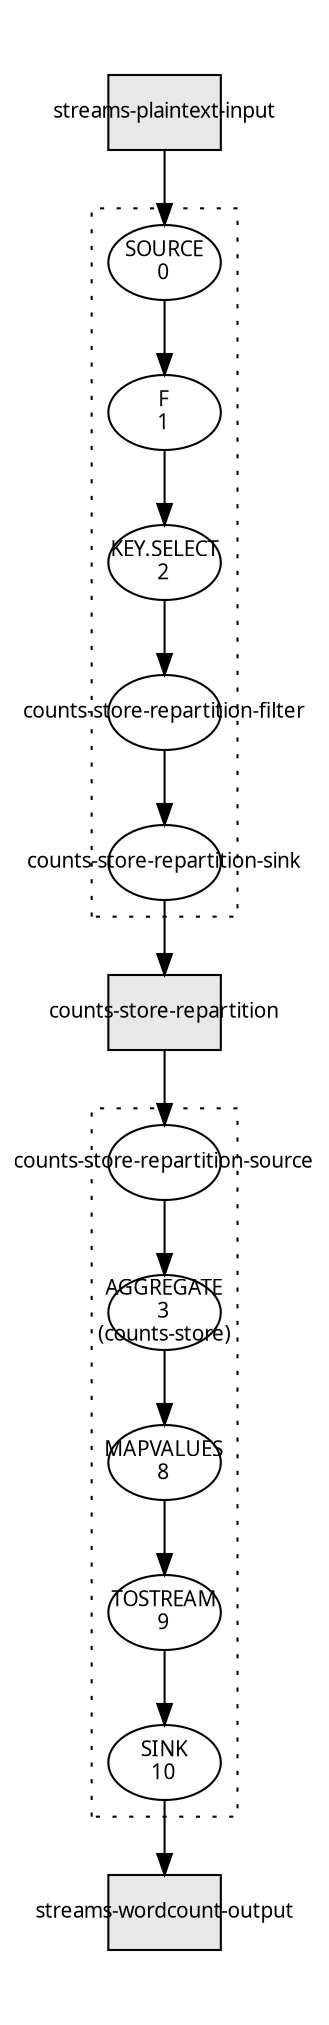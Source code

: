 digraph g_word_count {
  pack="true"
  packmode="clust"
  graph [fontname = "sans-serif", fontsize=10, pad="0.5", nodesep="0.25", ranksep="0.5"];
  node [fontname = "sans-serif", fontsize=10];
  edge [fontname = "sans-serif", fontsize=10];
  t_counts_store_repartition [shape=box, fixedsize=true, label="counts-store-repartition", xlabel="", style=filled, fillcolor="#e8e8e8"];
  t_streams_plaintext_input [shape=box, fixedsize=true, label="streams-plaintext-input", xlabel="", style=filled, fillcolor="#e8e8e8"];
  t_streams_wordcount_output [shape=box, fixedsize=true, label="streams-wordcount-output", xlabel="", style=filled, fillcolor="#e8e8e8"];
  k_KSTREAM_SINK_0000000010 -> t_streams_wordcount_output;
  t_counts_store_repartition -> s_counts_store_repartition_source;
  k_counts_store_repartition_sink -> t_counts_store_repartition;
  t_streams_plaintext_input -> s_KSTREAM_SOURCE_0000000000;
  subgraph cluster_0 {
    style=dotted;
    p_KSTREAM_FLATMAPVALUES_0000000001 -> p_KSTREAM_KEY_SELECT_0000000002;
    p_KSTREAM_KEY_SELECT_0000000002 -> p_counts_store_repartition_filter;
    s_KSTREAM_SOURCE_0000000000 -> p_KSTREAM_FLATMAPVALUES_0000000001;
    p_counts_store_repartition_filter -> k_counts_store_repartition_sink;
    s_KSTREAM_SOURCE_0000000000 [shape=ellipse, fixedsize=true, label="SOURCE\n0", xlabel=""];
    p_KSTREAM_FLATMAPVALUES_0000000001 [shape=ellipse, fixedsize=true, label="F\n1", xlabel=""];
    p_KSTREAM_KEY_SELECT_0000000002 [shape=ellipse, fixedsize=true, label="KEY.SELECT\n2", xlabel=""];
    p_counts_store_repartition_filter [shape=ellipse, fixedsize=true, label="counts-store-repartition-filter", xlabel=""];
    k_counts_store_repartition_sink [shape=ellipse, fixedsize=true, label="counts-store-repartition-sink", xlabel=""];
  }
  subgraph cluster_1 {
    style=dotted;
    p_KSTREAM_AGGREGATE_0000000003 -> p_KTABLE_MAPVALUES_0000000008;
    p_KTABLE_MAPVALUES_0000000008 -> p_KTABLE_TOSTREAM_0000000009;
    p_KTABLE_TOSTREAM_0000000009 -> k_KSTREAM_SINK_0000000010;
    s_counts_store_repartition_source -> p_KSTREAM_AGGREGATE_0000000003;
    s_counts_store_repartition_source [shape=ellipse, fixedsize=true, label="counts-store-repartition-source", xlabel=""];
    p_KSTREAM_AGGREGATE_0000000003 [shape=ellipse, image="cylinder.png", imagescale=true, fixedsize=true, label="AGGREGATE\n3\n(counts-store)", xlabel=""];
    p_KTABLE_MAPVALUES_0000000008 [shape=ellipse, fixedsize=true, label="MAPVALUES\n8", xlabel=""];
    p_KTABLE_TOSTREAM_0000000009 [shape=ellipse, fixedsize=true, label="TOSTREAM\n9", xlabel=""];
    k_KSTREAM_SINK_0000000010 [shape=ellipse, fixedsize=true, label="SINK\n10", xlabel=""];
  }
}